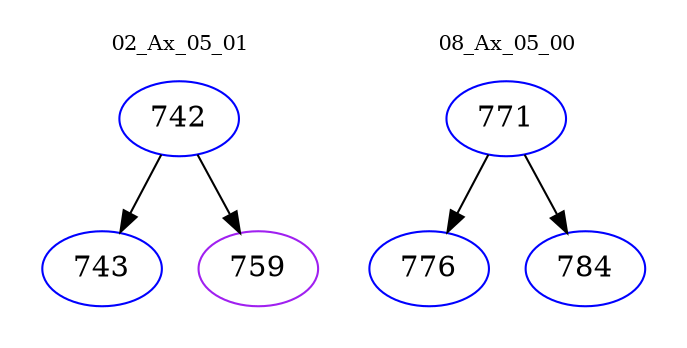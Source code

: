 digraph{
subgraph cluster_0 {
color = white
label = "02_Ax_05_01";
fontsize=10;
T0_742 [label="742", color="blue"]
T0_742 -> T0_743 [color="black"]
T0_743 [label="743", color="blue"]
T0_742 -> T0_759 [color="black"]
T0_759 [label="759", color="purple"]
}
subgraph cluster_1 {
color = white
label = "08_Ax_05_00";
fontsize=10;
T1_771 [label="771", color="blue"]
T1_771 -> T1_776 [color="black"]
T1_776 [label="776", color="blue"]
T1_771 -> T1_784 [color="black"]
T1_784 [label="784", color="blue"]
}
}
